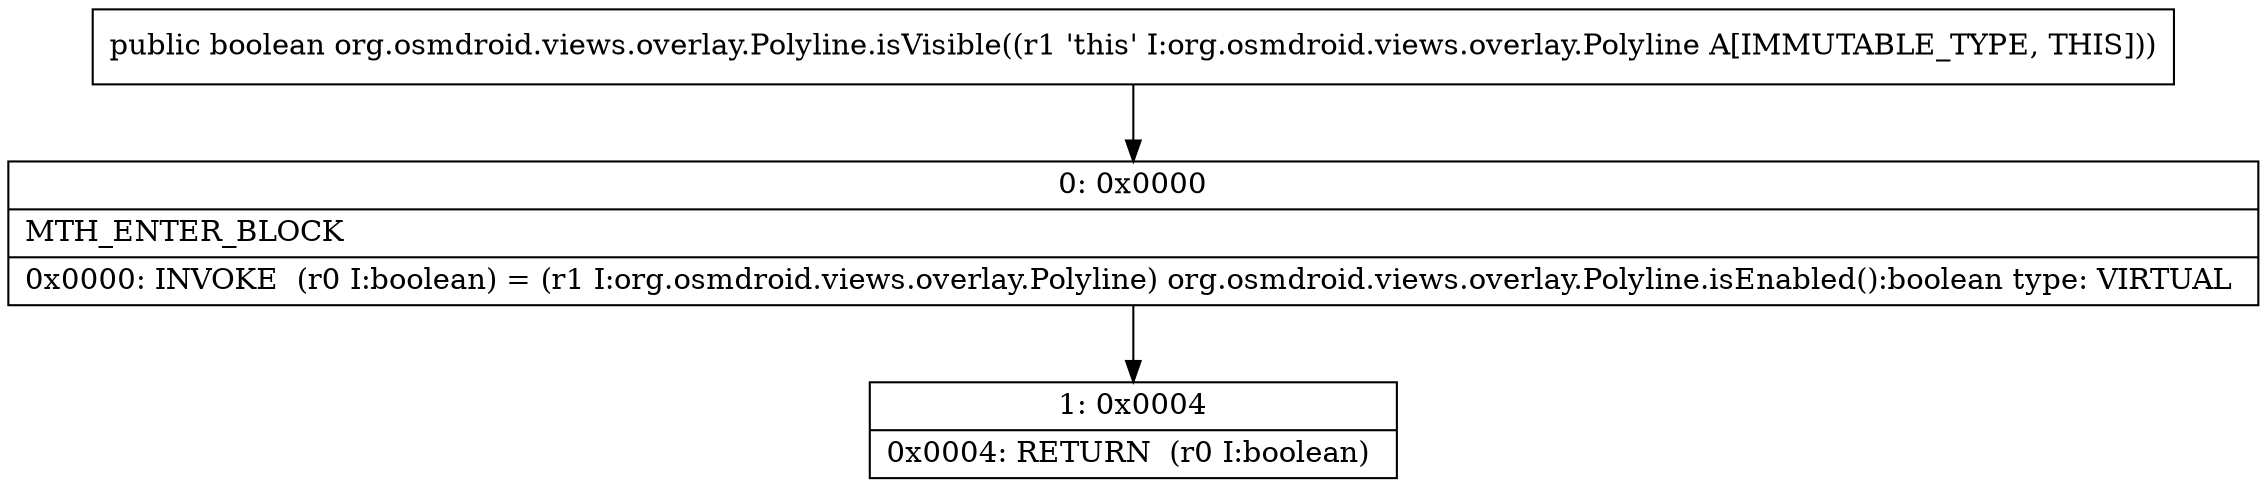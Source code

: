 digraph "CFG fororg.osmdroid.views.overlay.Polyline.isVisible()Z" {
Node_0 [shape=record,label="{0\:\ 0x0000|MTH_ENTER_BLOCK\l|0x0000: INVOKE  (r0 I:boolean) = (r1 I:org.osmdroid.views.overlay.Polyline) org.osmdroid.views.overlay.Polyline.isEnabled():boolean type: VIRTUAL \l}"];
Node_1 [shape=record,label="{1\:\ 0x0004|0x0004: RETURN  (r0 I:boolean) \l}"];
MethodNode[shape=record,label="{public boolean org.osmdroid.views.overlay.Polyline.isVisible((r1 'this' I:org.osmdroid.views.overlay.Polyline A[IMMUTABLE_TYPE, THIS])) }"];
MethodNode -> Node_0;
Node_0 -> Node_1;
}

